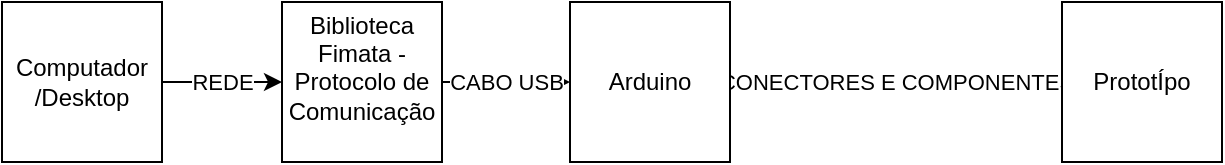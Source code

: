<mxfile version="15.7.4" type="github">
  <diagram id="DoGd0wGL7XAJfikMEuZe" name="Page-1">
    <mxGraphModel dx="868" dy="460" grid="1" gridSize="10" guides="1" tooltips="1" connect="1" arrows="1" fold="1" page="1" pageScale="1" pageWidth="827" pageHeight="1169" math="0" shadow="0">
      <root>
        <mxCell id="0" />
        <mxCell id="1" parent="0" />
        <mxCell id="NIvRbZ7Z_NbbwPyAr83A-8" value="&lt;font style=&quot;vertical-align: inherit&quot;&gt;&lt;font style=&quot;vertical-align: inherit&quot;&gt;REDE&lt;/font&gt;&lt;/font&gt;" style="edgeStyle=orthogonalEdgeStyle;rounded=0;orthogonalLoop=1;jettySize=auto;html=1;exitX=1;exitY=0.5;exitDx=0;exitDy=0;entryX=0;entryY=0.5;entryDx=0;entryDy=0;" edge="1" parent="1" source="NIvRbZ7Z_NbbwPyAr83A-1" target="NIvRbZ7Z_NbbwPyAr83A-2">
          <mxGeometry relative="1" as="geometry" />
        </mxCell>
        <mxCell id="NIvRbZ7Z_NbbwPyAr83A-1" value="&lt;font style=&quot;vertical-align: inherit&quot;&gt;&lt;font style=&quot;vertical-align: inherit&quot;&gt;Computador&lt;br&gt;/Desktop&lt;/font&gt;&lt;/font&gt;" style="whiteSpace=wrap;html=1;aspect=fixed;" vertex="1" parent="1">
          <mxGeometry x="50" y="50" width="80" height="80" as="geometry" />
        </mxCell>
        <mxCell id="NIvRbZ7Z_NbbwPyAr83A-9" value="&lt;font style=&quot;vertical-align: inherit&quot;&gt;&lt;font style=&quot;vertical-align: inherit&quot;&gt;CABO USB&lt;/font&gt;&lt;/font&gt;" style="edgeStyle=orthogonalEdgeStyle;rounded=0;orthogonalLoop=1;jettySize=auto;html=1;exitX=1;exitY=0.5;exitDx=0;exitDy=0;entryX=0;entryY=0.5;entryDx=0;entryDy=0;" edge="1" parent="1" source="NIvRbZ7Z_NbbwPyAr83A-2" target="NIvRbZ7Z_NbbwPyAr83A-4">
          <mxGeometry relative="1" as="geometry" />
        </mxCell>
        <mxCell id="NIvRbZ7Z_NbbwPyAr83A-2" value="&lt;font style=&quot;vertical-align: inherit&quot;&gt;&lt;font style=&quot;vertical-align: inherit&quot;&gt;&lt;font style=&quot;vertical-align: inherit&quot;&gt;&lt;font style=&quot;vertical-align: inherit&quot;&gt;Biblioteca Fimata - Protocolo de Comunicação&lt;/font&gt;&lt;/font&gt;&lt;br&gt;&lt;br&gt;&lt;/font&gt;&lt;/font&gt;" style="whiteSpace=wrap;html=1;aspect=fixed;" vertex="1" parent="1">
          <mxGeometry x="190" y="50" width="80" height="80" as="geometry" />
        </mxCell>
        <mxCell id="NIvRbZ7Z_NbbwPyAr83A-7" value="&lt;font style=&quot;vertical-align: inherit&quot;&gt;&lt;font style=&quot;vertical-align: inherit&quot;&gt;&lt;font style=&quot;vertical-align: inherit&quot;&gt;&lt;font style=&quot;vertical-align: inherit&quot;&gt;CONECTORES E COMPONENTES&lt;/font&gt;&lt;/font&gt;&lt;/font&gt;&lt;/font&gt;" style="edgeStyle=orthogonalEdgeStyle;rounded=0;orthogonalLoop=1;jettySize=auto;html=1;exitX=1;exitY=0.5;exitDx=0;exitDy=0;entryX=0;entryY=0.5;entryDx=0;entryDy=0;" edge="1" parent="1" source="NIvRbZ7Z_NbbwPyAr83A-4" target="NIvRbZ7Z_NbbwPyAr83A-6">
          <mxGeometry relative="1" as="geometry" />
        </mxCell>
        <mxCell id="NIvRbZ7Z_NbbwPyAr83A-4" value="&lt;font style=&quot;vertical-align: inherit&quot;&gt;&lt;font style=&quot;vertical-align: inherit&quot;&gt;Arduino&lt;/font&gt;&lt;/font&gt;" style="whiteSpace=wrap;html=1;aspect=fixed;" vertex="1" parent="1">
          <mxGeometry x="334" y="50" width="80" height="80" as="geometry" />
        </mxCell>
        <mxCell id="NIvRbZ7Z_NbbwPyAr83A-6" value="&lt;font style=&quot;vertical-align: inherit&quot;&gt;&lt;font style=&quot;vertical-align: inherit&quot;&gt;&lt;font style=&quot;vertical-align: inherit&quot;&gt;&lt;font style=&quot;vertical-align: inherit&quot;&gt;&lt;font style=&quot;vertical-align: inherit&quot;&gt;&lt;font style=&quot;vertical-align: inherit&quot;&gt;&lt;font style=&quot;vertical-align: inherit&quot;&gt;&lt;font style=&quot;vertical-align: inherit&quot;&gt;PrototÍpo&lt;/font&gt;&lt;/font&gt;&lt;/font&gt;&lt;/font&gt;&lt;/font&gt;&lt;/font&gt;&lt;/font&gt;&lt;/font&gt;" style="whiteSpace=wrap;html=1;aspect=fixed;" vertex="1" parent="1">
          <mxGeometry x="580" y="50" width="80" height="80" as="geometry" />
        </mxCell>
      </root>
    </mxGraphModel>
  </diagram>
</mxfile>
